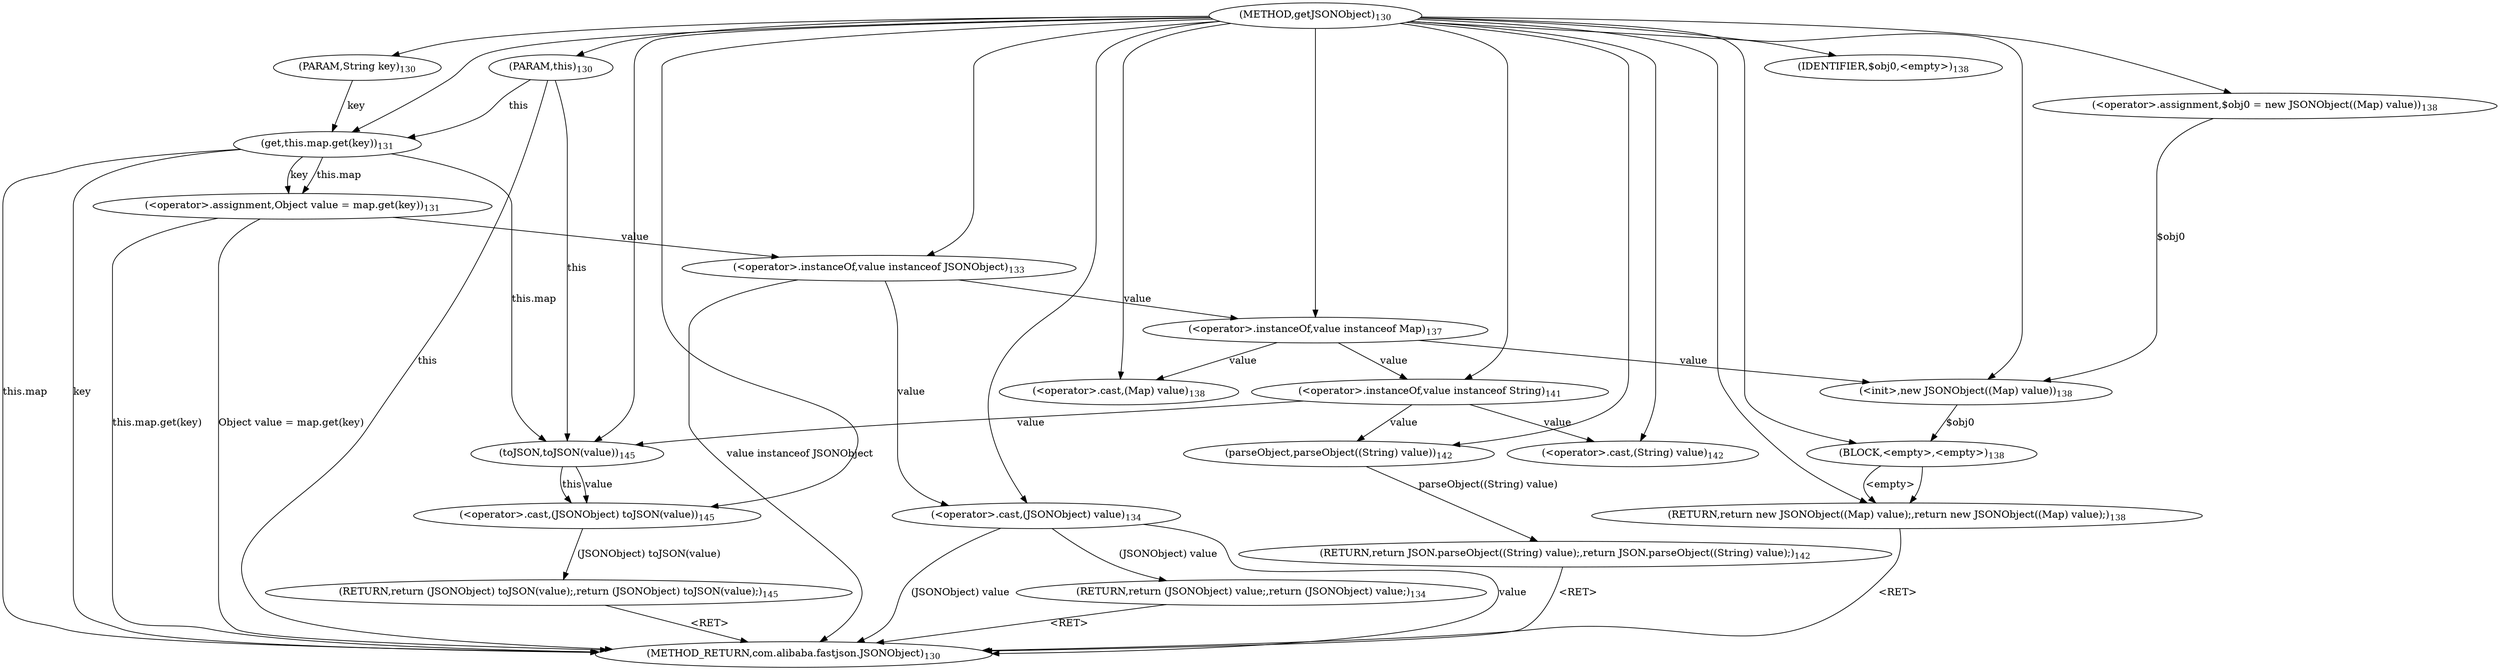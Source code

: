 digraph "getJSONObject" {  
"428" [label = <(METHOD,getJSONObject)<SUB>130</SUB>> ]
"483" [label = <(METHOD_RETURN,com.alibaba.fastjson.JSONObject)<SUB>130</SUB>> ]
"6" [label = <(PARAM,this)<SUB>130</SUB>> ]
"429" [label = <(PARAM,String key)<SUB>130</SUB>> ]
"432" [label = <(&lt;operator&gt;.assignment,Object value = map.get(key))<SUB>131</SUB>> ]
"476" [label = <(RETURN,return (JSONObject) toJSON(value);,return (JSONObject) toJSON(value);)<SUB>145</SUB>> ]
"432" [label = <(&lt;operator&gt;.assignment,Object value = map.get(key))<SUB>131</SUB>> ]
"432" [label = <(&lt;operator&gt;.assignment,Object value = map.get(key))<SUB>131</SUB>> ]
"440" [label = <(&lt;operator&gt;.instanceOf,value instanceof JSONObject)<SUB>133</SUB>> ]
"449" [label = <(&lt;operator&gt;.instanceOf,value instanceof Map)<SUB>137</SUB>> ]
"466" [label = <(&lt;operator&gt;.instanceOf,value instanceof String)<SUB>141</SUB>> ]
"477" [label = <(&lt;operator&gt;.cast,(JSONObject) toJSON(value))<SUB>145</SUB>> ]
"434" [label = <(get,this.map.get(key))<SUB>131</SUB>> ]
"434" [label = <(get,this.map.get(key))<SUB>131</SUB>> ]
"440" [label = <(&lt;operator&gt;.instanceOf,value instanceof JSONObject)<SUB>133</SUB>> ]
"440" [label = <(&lt;operator&gt;.instanceOf,value instanceof JSONObject)<SUB>133</SUB>> ]
"444" [label = <(RETURN,return (JSONObject) value;,return (JSONObject) value;)<SUB>134</SUB>> ]
"449" [label = <(&lt;operator&gt;.instanceOf,value instanceof Map)<SUB>137</SUB>> ]
"449" [label = <(&lt;operator&gt;.instanceOf,value instanceof Map)<SUB>137</SUB>> ]
"453" [label = <(RETURN,return new JSONObject((Map) value);,return new JSONObject((Map) value);)<SUB>138</SUB>> ]
"466" [label = <(&lt;operator&gt;.instanceOf,value instanceof String)<SUB>141</SUB>> ]
"466" [label = <(&lt;operator&gt;.instanceOf,value instanceof String)<SUB>141</SUB>> ]
"470" [label = <(RETURN,return JSON.parseObject((String) value);,return JSON.parseObject((String) value);)<SUB>142</SUB>> ]
"477" [label = <(&lt;operator&gt;.cast,(JSONObject) toJSON(value))<SUB>145</SUB>> ]
"477" [label = <(&lt;operator&gt;.cast,(JSONObject) toJSON(value))<SUB>145</SUB>> ]
"445" [label = <(&lt;operator&gt;.cast,(JSONObject) value)<SUB>134</SUB>> ]
"454" [label = <(BLOCK,&lt;empty&gt;,&lt;empty&gt;)<SUB>138</SUB>> ]
"471" [label = <(parseObject,parseObject((String) value))<SUB>142</SUB>> ]
"479" [label = <(toJSON,toJSON(value))<SUB>145</SUB>> ]
"479" [label = <(toJSON,toJSON(value))<SUB>145</SUB>> ]
"445" [label = <(&lt;operator&gt;.cast,(JSONObject) value)<SUB>134</SUB>> ]
"445" [label = <(&lt;operator&gt;.cast,(JSONObject) value)<SUB>134</SUB>> ]
"456" [label = <(&lt;operator&gt;.assignment,$obj0 = new JSONObject((Map) value))<SUB>138</SUB>> ]
"459" [label = <(&lt;init&gt;,new JSONObject((Map) value))<SUB>138</SUB>> ]
"464" [label = <(IDENTIFIER,$obj0,&lt;empty&gt;)<SUB>138</SUB>> ]
"471" [label = <(parseObject,parseObject((String) value))<SUB>142</SUB>> ]
"471" [label = <(parseObject,parseObject((String) value))<SUB>142</SUB>> ]
"456" [label = <(&lt;operator&gt;.assignment,$obj0 = new JSONObject((Map) value))<SUB>138</SUB>> ]
"456" [label = <(&lt;operator&gt;.assignment,$obj0 = new JSONObject((Map) value))<SUB>138</SUB>> ]
"459" [label = <(&lt;init&gt;,new JSONObject((Map) value))<SUB>138</SUB>> ]
"459" [label = <(&lt;init&gt;,new JSONObject((Map) value))<SUB>138</SUB>> ]
"473" [label = <(&lt;operator&gt;.cast,(String) value)<SUB>142</SUB>> ]
"473" [label = <(&lt;operator&gt;.cast,(String) value)<SUB>142</SUB>> ]
"461" [label = <(&lt;operator&gt;.cast,(Map) value)<SUB>138</SUB>> ]
"461" [label = <(&lt;operator&gt;.cast,(Map) value)<SUB>138</SUB>> ]
  "453" -> "483"  [ label = "&lt;RET&gt;"] 
  "444" -> "483"  [ label = "&lt;RET&gt;"] 
  "476" -> "483"  [ label = "&lt;RET&gt;"] 
  "470" -> "483"  [ label = "&lt;RET&gt;"] 
  "6" -> "483"  [ label = "this"] 
  "434" -> "483"  [ label = "this.map"] 
  "434" -> "483"  [ label = "key"] 
  "432" -> "483"  [ label = "this.map.get(key)"] 
  "432" -> "483"  [ label = "Object value = map.get(key)"] 
  "440" -> "483"  [ label = "value instanceof JSONObject"] 
  "445" -> "483"  [ label = "value"] 
  "445" -> "483"  [ label = "(JSONObject) value"] 
  "428" -> "6" 
  "428" -> "429" 
  "434" -> "432"  [ label = "this.map"] 
  "434" -> "432"  [ label = "key"] 
  "477" -> "476"  [ label = "(JSONObject) toJSON(value)"] 
  "428" -> "477" 
  "479" -> "477"  [ label = "this"] 
  "479" -> "477"  [ label = "value"] 
  "6" -> "434"  [ label = "this"] 
  "429" -> "434"  [ label = "key"] 
  "428" -> "434" 
  "432" -> "440"  [ label = "value"] 
  "428" -> "440" 
  "445" -> "444"  [ label = "(JSONObject) value"] 
  "440" -> "449"  [ label = "value"] 
  "428" -> "449" 
  "454" -> "453" 
  "454" -> "453"  [ label = "&lt;empty&gt;"] 
  "428" -> "453" 
  "449" -> "466"  [ label = "value"] 
  "428" -> "466" 
  "471" -> "470"  [ label = "parseObject((String) value)"] 
  "428" -> "445" 
  "440" -> "445"  [ label = "value"] 
  "459" -> "454"  [ label = "$obj0"] 
  "428" -> "454" 
  "6" -> "479"  [ label = "this"] 
  "434" -> "479"  [ label = "this.map"] 
  "428" -> "479" 
  "466" -> "479"  [ label = "value"] 
  "428" -> "456" 
  "428" -> "464" 
  "428" -> "471" 
  "466" -> "471"  [ label = "value"] 
  "456" -> "459"  [ label = "$obj0"] 
  "428" -> "459" 
  "449" -> "459"  [ label = "value"] 
  "428" -> "473" 
  "466" -> "473"  [ label = "value"] 
  "428" -> "461" 
  "449" -> "461"  [ label = "value"] 
}
